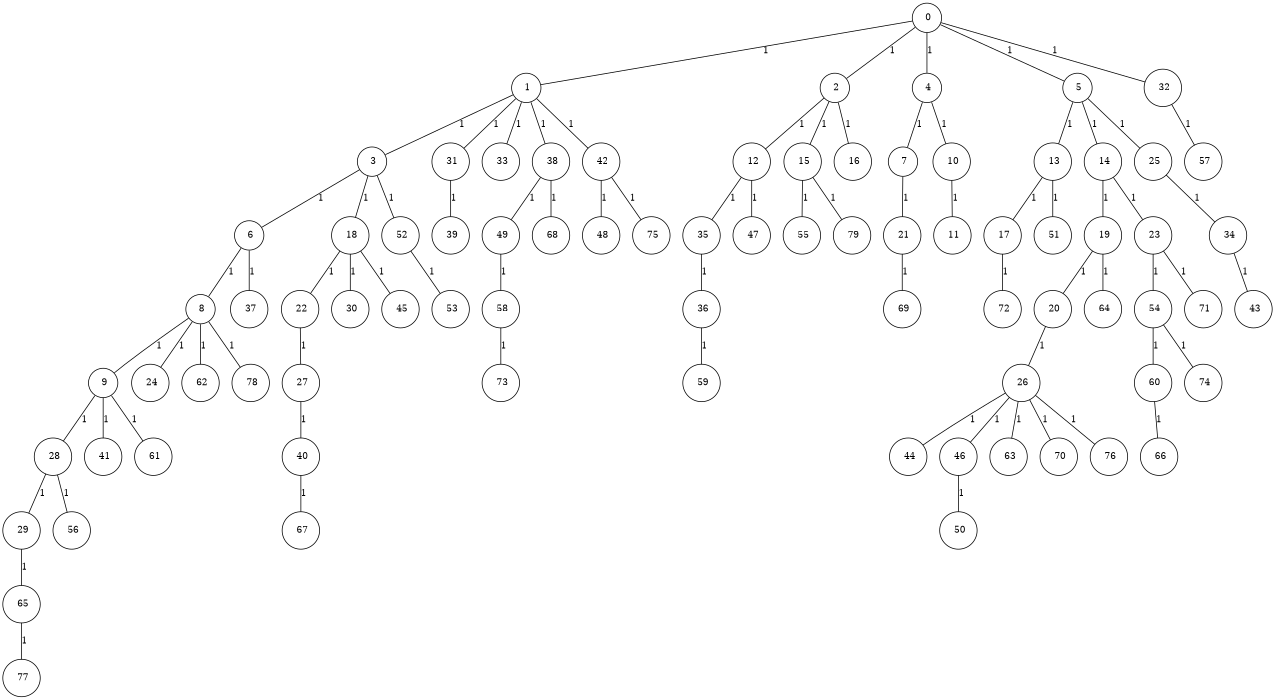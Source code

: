 graph G {
size="8.5,11;"
ratio = "expand;"
fixedsize="true;"
overlap="scale;"
node[shape=circle,width=.12,hight=.12,fontsize=12]
edge[fontsize=12]

0[label=" 0" color=black, pos="2.0280833,0.62552309!"];
1[label=" 1" color=black, pos="1.4703989,1.1539424!"];
2[label=" 2" color=black, pos="0.66575416,0.37064732!"];
3[label=" 3" color=black, pos="1.2821604,2.1739548!"];
4[label=" 4" color=black, pos="0.85809006,1.143095!"];
5[label=" 5" color=black, pos="1.3025991,2.8097442!"];
6[label=" 6" color=black, pos="1.4946062,1.9094573!"];
7[label=" 7" color=black, pos="0.46423994,0.76666509!"];
8[label=" 8" color=black, pos="1.3351425,0.56498798!"];
9[label=" 9" color=black, pos="2.1659429,1.6131918!"];
10[label=" 10" color=black, pos="0.2149816,1.7572286!"];
11[label=" 11" color=black, pos="2.0790171,2.8473319!"];
12[label=" 12" color=black, pos="2.2300862,2.7531167!"];
13[label=" 13" color=black, pos="0.71859601,2.570931!"];
14[label=" 14" color=black, pos="2.8709542,1.458732!"];
15[label=" 15" color=black, pos="0.70744914,2.8275174!"];
16[label=" 16" color=black, pos="0.61758521,1.8481331!"];
17[label=" 17" color=black, pos="0.11143576,1.6152251!"];
18[label=" 18" color=black, pos="0.44516401,0.82355931!"];
19[label=" 19" color=black, pos="0.30363714,0.46128826!"];
20[label=" 20" color=black, pos="1.6613181,0.066408612!"];
21[label=" 21" color=black, pos="0.77726593,0.59311635!"];
22[label=" 22" color=black, pos="1.1177279,2.9834143!"];
23[label=" 23" color=black, pos="0.27724535,0.86776871!"];
24[label=" 24" color=black, pos="1.2034372,2.6783586!"];
25[label=" 25" color=black, pos="1.1772267,0.64129027!"];
26[label=" 26" color=black, pos="0.66603748,2.1465718!"];
27[label=" 27" color=black, pos="0.13574077,2.503398!"];
28[label=" 28" color=black, pos="1.8222651,0.17697297!"];
29[label=" 29" color=black, pos="0.20714617,2.2477512!"];
30[label=" 30" color=black, pos="0.82193762,0.1500511!"];
31[label=" 31" color=black, pos="1.0420973,0.99401353!"];
32[label=" 32" color=black, pos="1.7337216,2.5604074!"];
33[label=" 33" color=black, pos="1.9659559,1.5333391!"];
34[label=" 34" color=black, pos="0.66654722,1.601668!"];
35[label=" 35" color=black, pos="0.28777101,0.59934686!"];
36[label=" 36" color=black, pos="2.6748726,1.7095671!"];
37[label=" 37" color=black, pos="1.5464091,2.2068928!"];
38[label=" 38" color=black, pos="1.1884838,0.46752973!"];
39[label=" 39" color=black, pos="1.3747637,0.47611552!"];
40[label=" 40" color=black, pos="2.1339154,0.019433696!"];
41[label=" 41" color=black, pos="2.2382205,2.7318648!"];
42[label=" 42" color=black, pos="1.2326837,1.7070557!"];
43[label=" 43" color=black, pos="1.4385989,0.63049078!"];
44[label=" 44" color=black, pos="2.0827224,1.9954902!"];
45[label=" 45" color=black, pos="1.2973761,0.99747834!"];
46[label=" 46" color=black, pos="0.55932695,1.716441!"];
47[label=" 47" color=black, pos="2.9265513,2.042576!"];
48[label=" 48" color=black, pos="1.2290794,2.1603382!"];
49[label=" 49" color=black, pos="1.6147825,0.37206767!"];
50[label=" 50" color=black, pos="2.2257358,1.3679209!"];
51[label=" 51" color=black, pos="0.38552602,1.7778061!"];
52[label=" 52" color=black, pos="1.3384695,1.09738!"];
53[label=" 53" color=black, pos="1.9756794,2.1217056!"];
54[label=" 54" color=black, pos="2.5598664,1.469097!"];
55[label=" 55" color=black, pos="1.0307031,1.5468846!"];
56[label=" 56" color=black, pos="0.57368275,0.72708242!"];
57[label=" 57" color=black, pos="1.5994257,2.0359314!"];
58[label=" 58" color=black, pos="0.17827351,0.48949618!"];
59[label=" 59" color=black, pos="0.40226396,1.032048!"];
60[label=" 60" color=black, pos="2.0405986,2.3765791!"];
61[label=" 61" color=black, pos="2.2242864,1.5512843!"];
62[label=" 62" color=black, pos="1.3364313,0.27057062!"];
63[label=" 63" color=black, pos="1.5320543,0.62691691!"];
64[label=" 64" color=black, pos="0.52467792,2.2942023!"];
65[label=" 65" color=black, pos="2.4531494,1.9492651!"];
66[label=" 66" color=black, pos="0.73398606,2.1952225!"];
67[label=" 67" color=black, pos="1.7060636,0.87698351!"];
68[label=" 68" color=black, pos="2.3566984,0.76294023!"];
69[label=" 69" color=black, pos="2.7518474,2.3651377!"];
70[label=" 70" color=black, pos="0.33460583,2.4554131!"];
71[label=" 71" color=black, pos="2.4531635,1.9723972!"];
72[label=" 72" color=black, pos="1.4363294,0.10194501!"];
73[label=" 73" color=black, pos="0.59673329,0.52090171!"];
74[label=" 74" color=black, pos="1.4899714,1.4669694!"];
75[label=" 75" color=black, pos="1.9433946,0.94269729!"];
76[label=" 76" color=black, pos="2.5975155,2.8810779!"];
77[label=" 77" color=black, pos="0.019862041,2.4376417!"];
78[label=" 78" color=black, pos="1.8819238,0.22112801!"];
79[label=" 79" color=black, pos="0.97538481,0.31292867!"];
0--1[label="1"]
0--2[label="1"]
0--4[label="1"]
0--5[label="1"]
0--32[label="1"]
1--3[label="1"]
1--31[label="1"]
1--33[label="1"]
1--38[label="1"]
1--42[label="1"]
2--12[label="1"]
2--15[label="1"]
2--16[label="1"]
3--6[label="1"]
3--18[label="1"]
3--52[label="1"]
4--7[label="1"]
4--10[label="1"]
5--13[label="1"]
5--14[label="1"]
5--25[label="1"]
6--8[label="1"]
6--37[label="1"]
7--21[label="1"]
8--9[label="1"]
8--24[label="1"]
8--62[label="1"]
8--78[label="1"]
9--28[label="1"]
9--41[label="1"]
9--61[label="1"]
10--11[label="1"]
12--35[label="1"]
12--47[label="1"]
13--17[label="1"]
13--51[label="1"]
14--19[label="1"]
14--23[label="1"]
15--55[label="1"]
15--79[label="1"]
17--72[label="1"]
18--22[label="1"]
18--30[label="1"]
18--45[label="1"]
19--20[label="1"]
19--64[label="1"]
20--26[label="1"]
21--69[label="1"]
22--27[label="1"]
23--54[label="1"]
23--71[label="1"]
25--34[label="1"]
26--44[label="1"]
26--46[label="1"]
26--63[label="1"]
26--70[label="1"]
26--76[label="1"]
27--40[label="1"]
28--29[label="1"]
28--56[label="1"]
29--65[label="1"]
31--39[label="1"]
32--57[label="1"]
34--43[label="1"]
35--36[label="1"]
36--59[label="1"]
38--49[label="1"]
38--68[label="1"]
40--67[label="1"]
42--48[label="1"]
42--75[label="1"]
46--50[label="1"]
49--58[label="1"]
52--53[label="1"]
54--60[label="1"]
54--74[label="1"]
58--73[label="1"]
60--66[label="1"]
65--77[label="1"]

}
